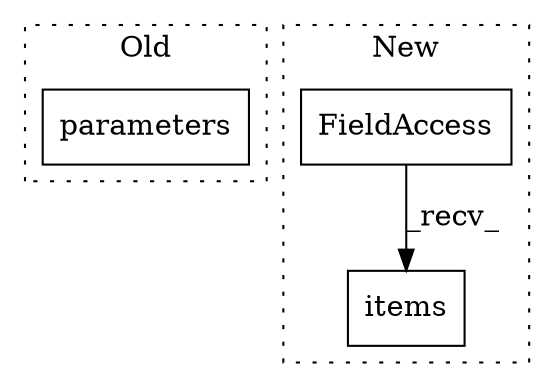digraph G {
subgraph cluster0 {
1 [label="parameters" a="32" s="1623" l="12" shape="box"];
label = "Old";
style="dotted";
}
subgraph cluster1 {
2 [label="items" a="32" s="2276" l="7" shape="box"];
3 [label="FieldAccess" a="22" s="2232" l="43" shape="box"];
label = "New";
style="dotted";
}
3 -> 2 [label="_recv_"];
}